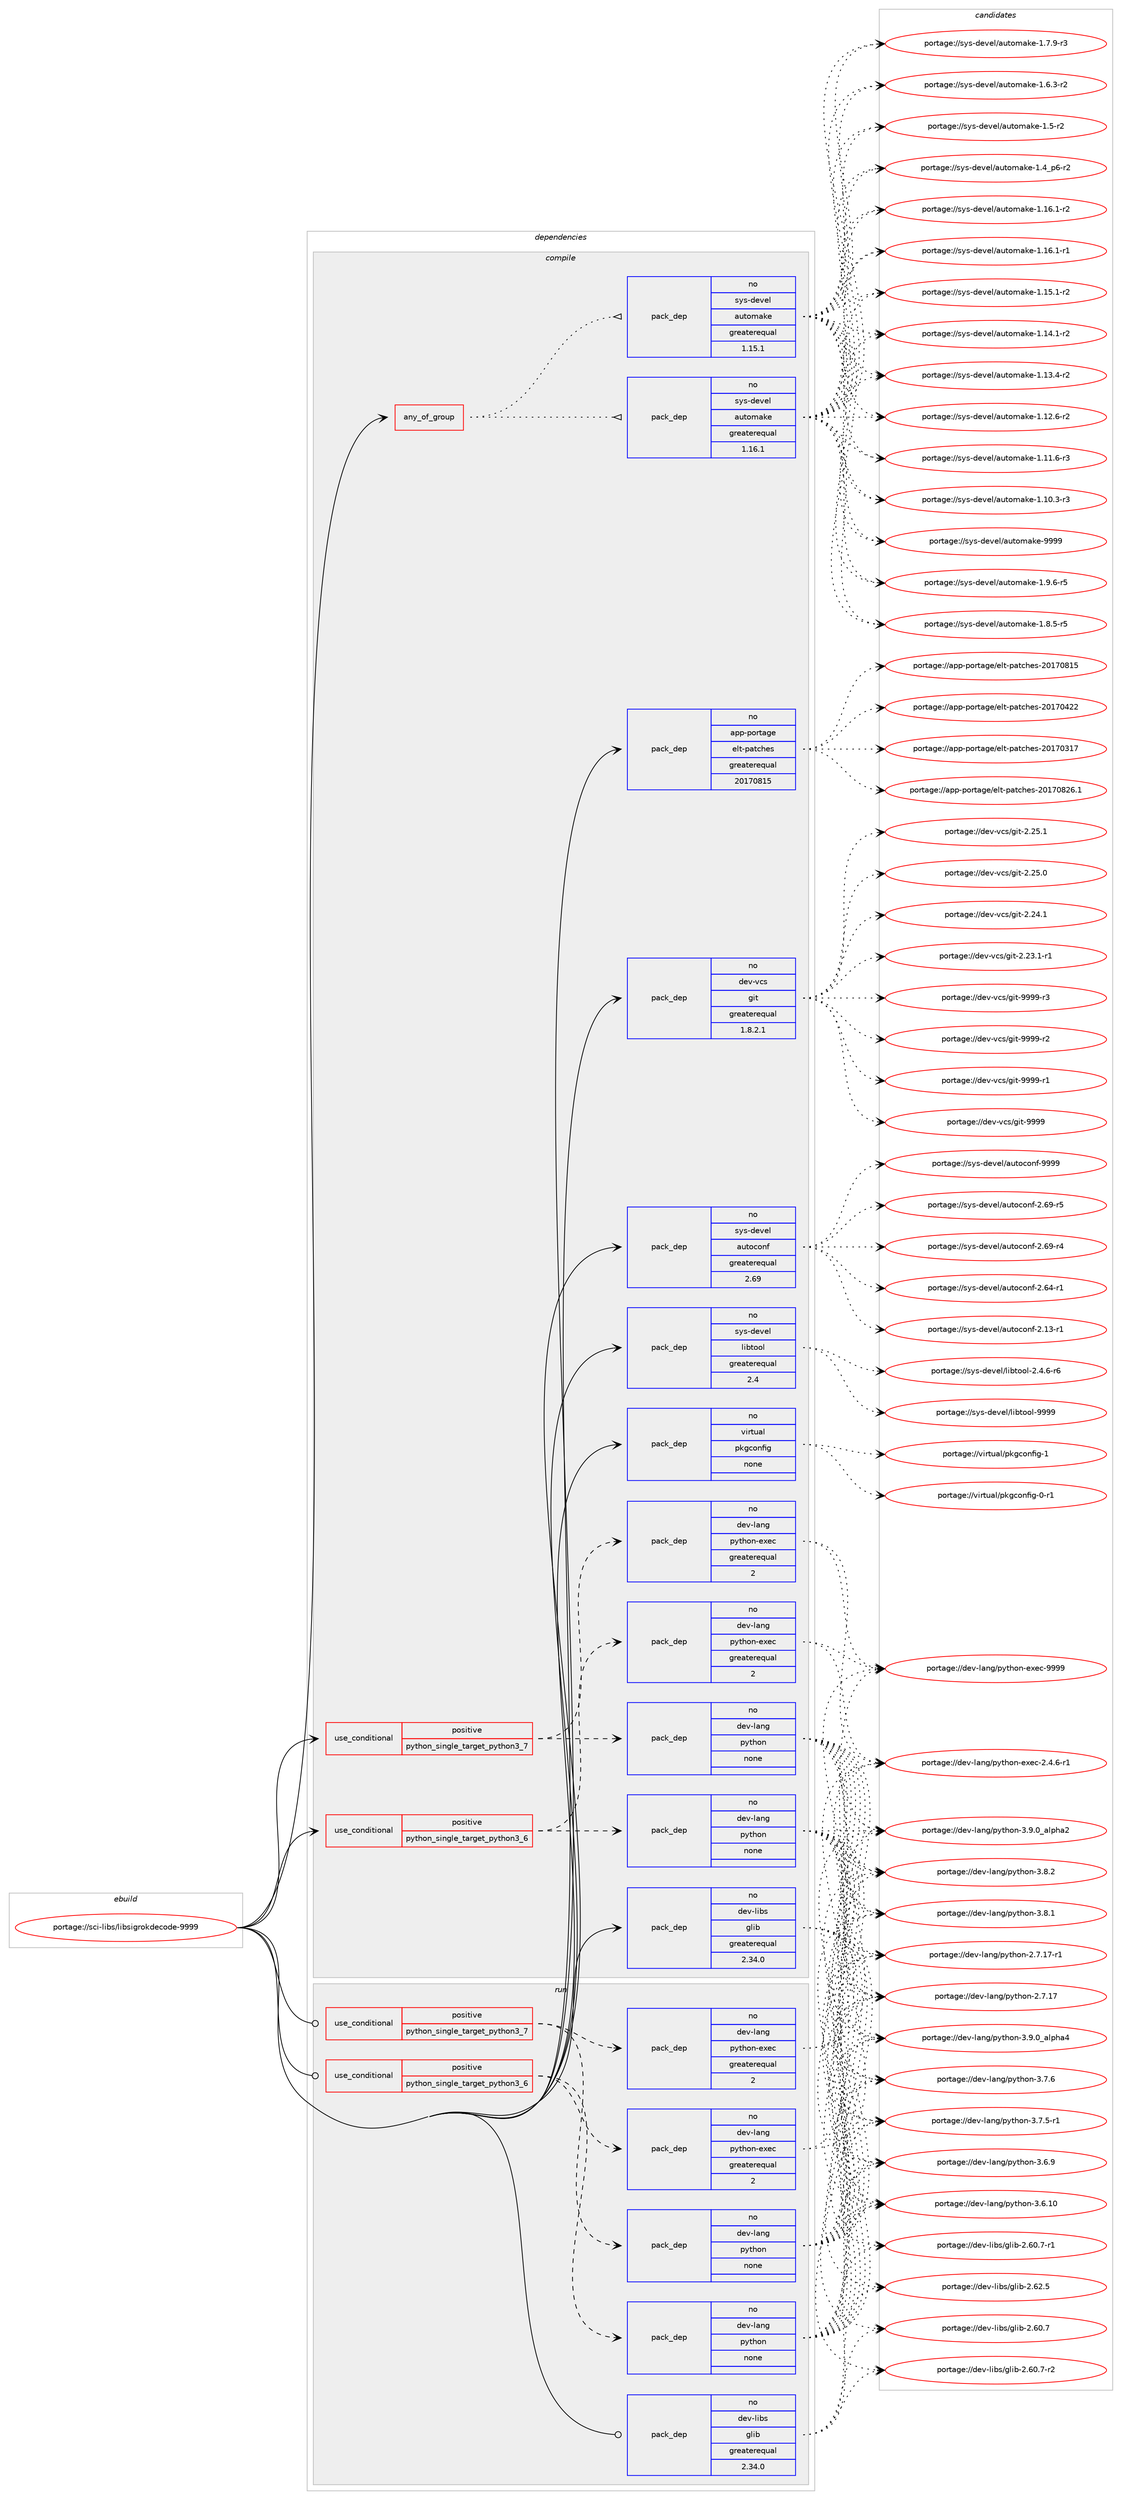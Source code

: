 digraph prolog {

# *************
# Graph options
# *************

newrank=true;
concentrate=true;
compound=true;
graph [rankdir=LR,fontname=Helvetica,fontsize=10,ranksep=1.5];#, ranksep=2.5, nodesep=0.2];
edge  [arrowhead=vee];
node  [fontname=Helvetica,fontsize=10];

# **********
# The ebuild
# **********

subgraph cluster_leftcol {
color=gray;
rank=same;
label=<<i>ebuild</i>>;
id [label="portage://sci-libs/libsigrokdecode-9999", color=red, width=4, href="../sci-libs/libsigrokdecode-9999.svg"];
}

# ****************
# The dependencies
# ****************

subgraph cluster_midcol {
color=gray;
label=<<i>dependencies</i>>;
subgraph cluster_compile {
fillcolor="#eeeeee";
style=filled;
label=<<i>compile</i>>;
subgraph any1006 {
dependency48562 [label=<<TABLE BORDER="0" CELLBORDER="1" CELLSPACING="0" CELLPADDING="4"><TR><TD CELLPADDING="10">any_of_group</TD></TR></TABLE>>, shape=none, color=red];subgraph pack37491 {
dependency48563 [label=<<TABLE BORDER="0" CELLBORDER="1" CELLSPACING="0" CELLPADDING="4" WIDTH="220"><TR><TD ROWSPAN="6" CELLPADDING="30">pack_dep</TD></TR><TR><TD WIDTH="110">no</TD></TR><TR><TD>sys-devel</TD></TR><TR><TD>automake</TD></TR><TR><TD>greaterequal</TD></TR><TR><TD>1.16.1</TD></TR></TABLE>>, shape=none, color=blue];
}
dependency48562:e -> dependency48563:w [weight=20,style="dotted",arrowhead="oinv"];
subgraph pack37492 {
dependency48564 [label=<<TABLE BORDER="0" CELLBORDER="1" CELLSPACING="0" CELLPADDING="4" WIDTH="220"><TR><TD ROWSPAN="6" CELLPADDING="30">pack_dep</TD></TR><TR><TD WIDTH="110">no</TD></TR><TR><TD>sys-devel</TD></TR><TR><TD>automake</TD></TR><TR><TD>greaterequal</TD></TR><TR><TD>1.15.1</TD></TR></TABLE>>, shape=none, color=blue];
}
dependency48562:e -> dependency48564:w [weight=20,style="dotted",arrowhead="oinv"];
}
id:e -> dependency48562:w [weight=20,style="solid",arrowhead="vee"];
subgraph cond10017 {
dependency48565 [label=<<TABLE BORDER="0" CELLBORDER="1" CELLSPACING="0" CELLPADDING="4"><TR><TD ROWSPAN="3" CELLPADDING="10">use_conditional</TD></TR><TR><TD>positive</TD></TR><TR><TD>python_single_target_python3_6</TD></TR></TABLE>>, shape=none, color=red];
subgraph pack37493 {
dependency48566 [label=<<TABLE BORDER="0" CELLBORDER="1" CELLSPACING="0" CELLPADDING="4" WIDTH="220"><TR><TD ROWSPAN="6" CELLPADDING="30">pack_dep</TD></TR><TR><TD WIDTH="110">no</TD></TR><TR><TD>dev-lang</TD></TR><TR><TD>python</TD></TR><TR><TD>none</TD></TR><TR><TD></TD></TR></TABLE>>, shape=none, color=blue];
}
dependency48565:e -> dependency48566:w [weight=20,style="dashed",arrowhead="vee"];
subgraph pack37494 {
dependency48567 [label=<<TABLE BORDER="0" CELLBORDER="1" CELLSPACING="0" CELLPADDING="4" WIDTH="220"><TR><TD ROWSPAN="6" CELLPADDING="30">pack_dep</TD></TR><TR><TD WIDTH="110">no</TD></TR><TR><TD>dev-lang</TD></TR><TR><TD>python-exec</TD></TR><TR><TD>greaterequal</TD></TR><TR><TD>2</TD></TR></TABLE>>, shape=none, color=blue];
}
dependency48565:e -> dependency48567:w [weight=20,style="dashed",arrowhead="vee"];
}
id:e -> dependency48565:w [weight=20,style="solid",arrowhead="vee"];
subgraph cond10018 {
dependency48568 [label=<<TABLE BORDER="0" CELLBORDER="1" CELLSPACING="0" CELLPADDING="4"><TR><TD ROWSPAN="3" CELLPADDING="10">use_conditional</TD></TR><TR><TD>positive</TD></TR><TR><TD>python_single_target_python3_7</TD></TR></TABLE>>, shape=none, color=red];
subgraph pack37495 {
dependency48569 [label=<<TABLE BORDER="0" CELLBORDER="1" CELLSPACING="0" CELLPADDING="4" WIDTH="220"><TR><TD ROWSPAN="6" CELLPADDING="30">pack_dep</TD></TR><TR><TD WIDTH="110">no</TD></TR><TR><TD>dev-lang</TD></TR><TR><TD>python</TD></TR><TR><TD>none</TD></TR><TR><TD></TD></TR></TABLE>>, shape=none, color=blue];
}
dependency48568:e -> dependency48569:w [weight=20,style="dashed",arrowhead="vee"];
subgraph pack37496 {
dependency48570 [label=<<TABLE BORDER="0" CELLBORDER="1" CELLSPACING="0" CELLPADDING="4" WIDTH="220"><TR><TD ROWSPAN="6" CELLPADDING="30">pack_dep</TD></TR><TR><TD WIDTH="110">no</TD></TR><TR><TD>dev-lang</TD></TR><TR><TD>python-exec</TD></TR><TR><TD>greaterequal</TD></TR><TR><TD>2</TD></TR></TABLE>>, shape=none, color=blue];
}
dependency48568:e -> dependency48570:w [weight=20,style="dashed",arrowhead="vee"];
}
id:e -> dependency48568:w [weight=20,style="solid",arrowhead="vee"];
subgraph pack37497 {
dependency48571 [label=<<TABLE BORDER="0" CELLBORDER="1" CELLSPACING="0" CELLPADDING="4" WIDTH="220"><TR><TD ROWSPAN="6" CELLPADDING="30">pack_dep</TD></TR><TR><TD WIDTH="110">no</TD></TR><TR><TD>app-portage</TD></TR><TR><TD>elt-patches</TD></TR><TR><TD>greaterequal</TD></TR><TR><TD>20170815</TD></TR></TABLE>>, shape=none, color=blue];
}
id:e -> dependency48571:w [weight=20,style="solid",arrowhead="vee"];
subgraph pack37498 {
dependency48572 [label=<<TABLE BORDER="0" CELLBORDER="1" CELLSPACING="0" CELLPADDING="4" WIDTH="220"><TR><TD ROWSPAN="6" CELLPADDING="30">pack_dep</TD></TR><TR><TD WIDTH="110">no</TD></TR><TR><TD>dev-libs</TD></TR><TR><TD>glib</TD></TR><TR><TD>greaterequal</TD></TR><TR><TD>2.34.0</TD></TR></TABLE>>, shape=none, color=blue];
}
id:e -> dependency48572:w [weight=20,style="solid",arrowhead="vee"];
subgraph pack37499 {
dependency48573 [label=<<TABLE BORDER="0" CELLBORDER="1" CELLSPACING="0" CELLPADDING="4" WIDTH="220"><TR><TD ROWSPAN="6" CELLPADDING="30">pack_dep</TD></TR><TR><TD WIDTH="110">no</TD></TR><TR><TD>dev-vcs</TD></TR><TR><TD>git</TD></TR><TR><TD>greaterequal</TD></TR><TR><TD>1.8.2.1</TD></TR></TABLE>>, shape=none, color=blue];
}
id:e -> dependency48573:w [weight=20,style="solid",arrowhead="vee"];
subgraph pack37500 {
dependency48574 [label=<<TABLE BORDER="0" CELLBORDER="1" CELLSPACING="0" CELLPADDING="4" WIDTH="220"><TR><TD ROWSPAN="6" CELLPADDING="30">pack_dep</TD></TR><TR><TD WIDTH="110">no</TD></TR><TR><TD>sys-devel</TD></TR><TR><TD>autoconf</TD></TR><TR><TD>greaterequal</TD></TR><TR><TD>2.69</TD></TR></TABLE>>, shape=none, color=blue];
}
id:e -> dependency48574:w [weight=20,style="solid",arrowhead="vee"];
subgraph pack37501 {
dependency48575 [label=<<TABLE BORDER="0" CELLBORDER="1" CELLSPACING="0" CELLPADDING="4" WIDTH="220"><TR><TD ROWSPAN="6" CELLPADDING="30">pack_dep</TD></TR><TR><TD WIDTH="110">no</TD></TR><TR><TD>sys-devel</TD></TR><TR><TD>libtool</TD></TR><TR><TD>greaterequal</TD></TR><TR><TD>2.4</TD></TR></TABLE>>, shape=none, color=blue];
}
id:e -> dependency48575:w [weight=20,style="solid",arrowhead="vee"];
subgraph pack37502 {
dependency48576 [label=<<TABLE BORDER="0" CELLBORDER="1" CELLSPACING="0" CELLPADDING="4" WIDTH="220"><TR><TD ROWSPAN="6" CELLPADDING="30">pack_dep</TD></TR><TR><TD WIDTH="110">no</TD></TR><TR><TD>virtual</TD></TR><TR><TD>pkgconfig</TD></TR><TR><TD>none</TD></TR><TR><TD></TD></TR></TABLE>>, shape=none, color=blue];
}
id:e -> dependency48576:w [weight=20,style="solid",arrowhead="vee"];
}
subgraph cluster_compileandrun {
fillcolor="#eeeeee";
style=filled;
label=<<i>compile and run</i>>;
}
subgraph cluster_run {
fillcolor="#eeeeee";
style=filled;
label=<<i>run</i>>;
subgraph cond10019 {
dependency48577 [label=<<TABLE BORDER="0" CELLBORDER="1" CELLSPACING="0" CELLPADDING="4"><TR><TD ROWSPAN="3" CELLPADDING="10">use_conditional</TD></TR><TR><TD>positive</TD></TR><TR><TD>python_single_target_python3_6</TD></TR></TABLE>>, shape=none, color=red];
subgraph pack37503 {
dependency48578 [label=<<TABLE BORDER="0" CELLBORDER="1" CELLSPACING="0" CELLPADDING="4" WIDTH="220"><TR><TD ROWSPAN="6" CELLPADDING="30">pack_dep</TD></TR><TR><TD WIDTH="110">no</TD></TR><TR><TD>dev-lang</TD></TR><TR><TD>python</TD></TR><TR><TD>none</TD></TR><TR><TD></TD></TR></TABLE>>, shape=none, color=blue];
}
dependency48577:e -> dependency48578:w [weight=20,style="dashed",arrowhead="vee"];
subgraph pack37504 {
dependency48579 [label=<<TABLE BORDER="0" CELLBORDER="1" CELLSPACING="0" CELLPADDING="4" WIDTH="220"><TR><TD ROWSPAN="6" CELLPADDING="30">pack_dep</TD></TR><TR><TD WIDTH="110">no</TD></TR><TR><TD>dev-lang</TD></TR><TR><TD>python-exec</TD></TR><TR><TD>greaterequal</TD></TR><TR><TD>2</TD></TR></TABLE>>, shape=none, color=blue];
}
dependency48577:e -> dependency48579:w [weight=20,style="dashed",arrowhead="vee"];
}
id:e -> dependency48577:w [weight=20,style="solid",arrowhead="odot"];
subgraph cond10020 {
dependency48580 [label=<<TABLE BORDER="0" CELLBORDER="1" CELLSPACING="0" CELLPADDING="4"><TR><TD ROWSPAN="3" CELLPADDING="10">use_conditional</TD></TR><TR><TD>positive</TD></TR><TR><TD>python_single_target_python3_7</TD></TR></TABLE>>, shape=none, color=red];
subgraph pack37505 {
dependency48581 [label=<<TABLE BORDER="0" CELLBORDER="1" CELLSPACING="0" CELLPADDING="4" WIDTH="220"><TR><TD ROWSPAN="6" CELLPADDING="30">pack_dep</TD></TR><TR><TD WIDTH="110">no</TD></TR><TR><TD>dev-lang</TD></TR><TR><TD>python</TD></TR><TR><TD>none</TD></TR><TR><TD></TD></TR></TABLE>>, shape=none, color=blue];
}
dependency48580:e -> dependency48581:w [weight=20,style="dashed",arrowhead="vee"];
subgraph pack37506 {
dependency48582 [label=<<TABLE BORDER="0" CELLBORDER="1" CELLSPACING="0" CELLPADDING="4" WIDTH="220"><TR><TD ROWSPAN="6" CELLPADDING="30">pack_dep</TD></TR><TR><TD WIDTH="110">no</TD></TR><TR><TD>dev-lang</TD></TR><TR><TD>python-exec</TD></TR><TR><TD>greaterequal</TD></TR><TR><TD>2</TD></TR></TABLE>>, shape=none, color=blue];
}
dependency48580:e -> dependency48582:w [weight=20,style="dashed",arrowhead="vee"];
}
id:e -> dependency48580:w [weight=20,style="solid",arrowhead="odot"];
subgraph pack37507 {
dependency48583 [label=<<TABLE BORDER="0" CELLBORDER="1" CELLSPACING="0" CELLPADDING="4" WIDTH="220"><TR><TD ROWSPAN="6" CELLPADDING="30">pack_dep</TD></TR><TR><TD WIDTH="110">no</TD></TR><TR><TD>dev-libs</TD></TR><TR><TD>glib</TD></TR><TR><TD>greaterequal</TD></TR><TR><TD>2.34.0</TD></TR></TABLE>>, shape=none, color=blue];
}
id:e -> dependency48583:w [weight=20,style="solid",arrowhead="odot"];
}
}

# **************
# The candidates
# **************

subgraph cluster_choices {
rank=same;
color=gray;
label=<<i>candidates</i>>;

subgraph choice37491 {
color=black;
nodesep=1;
choice115121115451001011181011084797117116111109971071014557575757 [label="portage://sys-devel/automake-9999", color=red, width=4,href="../sys-devel/automake-9999.svg"];
choice115121115451001011181011084797117116111109971071014549465746544511453 [label="portage://sys-devel/automake-1.9.6-r5", color=red, width=4,href="../sys-devel/automake-1.9.6-r5.svg"];
choice115121115451001011181011084797117116111109971071014549465646534511453 [label="portage://sys-devel/automake-1.8.5-r5", color=red, width=4,href="../sys-devel/automake-1.8.5-r5.svg"];
choice115121115451001011181011084797117116111109971071014549465546574511451 [label="portage://sys-devel/automake-1.7.9-r3", color=red, width=4,href="../sys-devel/automake-1.7.9-r3.svg"];
choice115121115451001011181011084797117116111109971071014549465446514511450 [label="portage://sys-devel/automake-1.6.3-r2", color=red, width=4,href="../sys-devel/automake-1.6.3-r2.svg"];
choice11512111545100101118101108479711711611110997107101454946534511450 [label="portage://sys-devel/automake-1.5-r2", color=red, width=4,href="../sys-devel/automake-1.5-r2.svg"];
choice115121115451001011181011084797117116111109971071014549465295112544511450 [label="portage://sys-devel/automake-1.4_p6-r2", color=red, width=4,href="../sys-devel/automake-1.4_p6-r2.svg"];
choice11512111545100101118101108479711711611110997107101454946495446494511450 [label="portage://sys-devel/automake-1.16.1-r2", color=red, width=4,href="../sys-devel/automake-1.16.1-r2.svg"];
choice11512111545100101118101108479711711611110997107101454946495446494511449 [label="portage://sys-devel/automake-1.16.1-r1", color=red, width=4,href="../sys-devel/automake-1.16.1-r1.svg"];
choice11512111545100101118101108479711711611110997107101454946495346494511450 [label="portage://sys-devel/automake-1.15.1-r2", color=red, width=4,href="../sys-devel/automake-1.15.1-r2.svg"];
choice11512111545100101118101108479711711611110997107101454946495246494511450 [label="portage://sys-devel/automake-1.14.1-r2", color=red, width=4,href="../sys-devel/automake-1.14.1-r2.svg"];
choice11512111545100101118101108479711711611110997107101454946495146524511450 [label="portage://sys-devel/automake-1.13.4-r2", color=red, width=4,href="../sys-devel/automake-1.13.4-r2.svg"];
choice11512111545100101118101108479711711611110997107101454946495046544511450 [label="portage://sys-devel/automake-1.12.6-r2", color=red, width=4,href="../sys-devel/automake-1.12.6-r2.svg"];
choice11512111545100101118101108479711711611110997107101454946494946544511451 [label="portage://sys-devel/automake-1.11.6-r3", color=red, width=4,href="../sys-devel/automake-1.11.6-r3.svg"];
choice11512111545100101118101108479711711611110997107101454946494846514511451 [label="portage://sys-devel/automake-1.10.3-r3", color=red, width=4,href="../sys-devel/automake-1.10.3-r3.svg"];
dependency48563:e -> choice115121115451001011181011084797117116111109971071014557575757:w [style=dotted,weight="100"];
dependency48563:e -> choice115121115451001011181011084797117116111109971071014549465746544511453:w [style=dotted,weight="100"];
dependency48563:e -> choice115121115451001011181011084797117116111109971071014549465646534511453:w [style=dotted,weight="100"];
dependency48563:e -> choice115121115451001011181011084797117116111109971071014549465546574511451:w [style=dotted,weight="100"];
dependency48563:e -> choice115121115451001011181011084797117116111109971071014549465446514511450:w [style=dotted,weight="100"];
dependency48563:e -> choice11512111545100101118101108479711711611110997107101454946534511450:w [style=dotted,weight="100"];
dependency48563:e -> choice115121115451001011181011084797117116111109971071014549465295112544511450:w [style=dotted,weight="100"];
dependency48563:e -> choice11512111545100101118101108479711711611110997107101454946495446494511450:w [style=dotted,weight="100"];
dependency48563:e -> choice11512111545100101118101108479711711611110997107101454946495446494511449:w [style=dotted,weight="100"];
dependency48563:e -> choice11512111545100101118101108479711711611110997107101454946495346494511450:w [style=dotted,weight="100"];
dependency48563:e -> choice11512111545100101118101108479711711611110997107101454946495246494511450:w [style=dotted,weight="100"];
dependency48563:e -> choice11512111545100101118101108479711711611110997107101454946495146524511450:w [style=dotted,weight="100"];
dependency48563:e -> choice11512111545100101118101108479711711611110997107101454946495046544511450:w [style=dotted,weight="100"];
dependency48563:e -> choice11512111545100101118101108479711711611110997107101454946494946544511451:w [style=dotted,weight="100"];
dependency48563:e -> choice11512111545100101118101108479711711611110997107101454946494846514511451:w [style=dotted,weight="100"];
}
subgraph choice37492 {
color=black;
nodesep=1;
choice115121115451001011181011084797117116111109971071014557575757 [label="portage://sys-devel/automake-9999", color=red, width=4,href="../sys-devel/automake-9999.svg"];
choice115121115451001011181011084797117116111109971071014549465746544511453 [label="portage://sys-devel/automake-1.9.6-r5", color=red, width=4,href="../sys-devel/automake-1.9.6-r5.svg"];
choice115121115451001011181011084797117116111109971071014549465646534511453 [label="portage://sys-devel/automake-1.8.5-r5", color=red, width=4,href="../sys-devel/automake-1.8.5-r5.svg"];
choice115121115451001011181011084797117116111109971071014549465546574511451 [label="portage://sys-devel/automake-1.7.9-r3", color=red, width=4,href="../sys-devel/automake-1.7.9-r3.svg"];
choice115121115451001011181011084797117116111109971071014549465446514511450 [label="portage://sys-devel/automake-1.6.3-r2", color=red, width=4,href="../sys-devel/automake-1.6.3-r2.svg"];
choice11512111545100101118101108479711711611110997107101454946534511450 [label="portage://sys-devel/automake-1.5-r2", color=red, width=4,href="../sys-devel/automake-1.5-r2.svg"];
choice115121115451001011181011084797117116111109971071014549465295112544511450 [label="portage://sys-devel/automake-1.4_p6-r2", color=red, width=4,href="../sys-devel/automake-1.4_p6-r2.svg"];
choice11512111545100101118101108479711711611110997107101454946495446494511450 [label="portage://sys-devel/automake-1.16.1-r2", color=red, width=4,href="../sys-devel/automake-1.16.1-r2.svg"];
choice11512111545100101118101108479711711611110997107101454946495446494511449 [label="portage://sys-devel/automake-1.16.1-r1", color=red, width=4,href="../sys-devel/automake-1.16.1-r1.svg"];
choice11512111545100101118101108479711711611110997107101454946495346494511450 [label="portage://sys-devel/automake-1.15.1-r2", color=red, width=4,href="../sys-devel/automake-1.15.1-r2.svg"];
choice11512111545100101118101108479711711611110997107101454946495246494511450 [label="portage://sys-devel/automake-1.14.1-r2", color=red, width=4,href="../sys-devel/automake-1.14.1-r2.svg"];
choice11512111545100101118101108479711711611110997107101454946495146524511450 [label="portage://sys-devel/automake-1.13.4-r2", color=red, width=4,href="../sys-devel/automake-1.13.4-r2.svg"];
choice11512111545100101118101108479711711611110997107101454946495046544511450 [label="portage://sys-devel/automake-1.12.6-r2", color=red, width=4,href="../sys-devel/automake-1.12.6-r2.svg"];
choice11512111545100101118101108479711711611110997107101454946494946544511451 [label="portage://sys-devel/automake-1.11.6-r3", color=red, width=4,href="../sys-devel/automake-1.11.6-r3.svg"];
choice11512111545100101118101108479711711611110997107101454946494846514511451 [label="portage://sys-devel/automake-1.10.3-r3", color=red, width=4,href="../sys-devel/automake-1.10.3-r3.svg"];
dependency48564:e -> choice115121115451001011181011084797117116111109971071014557575757:w [style=dotted,weight="100"];
dependency48564:e -> choice115121115451001011181011084797117116111109971071014549465746544511453:w [style=dotted,weight="100"];
dependency48564:e -> choice115121115451001011181011084797117116111109971071014549465646534511453:w [style=dotted,weight="100"];
dependency48564:e -> choice115121115451001011181011084797117116111109971071014549465546574511451:w [style=dotted,weight="100"];
dependency48564:e -> choice115121115451001011181011084797117116111109971071014549465446514511450:w [style=dotted,weight="100"];
dependency48564:e -> choice11512111545100101118101108479711711611110997107101454946534511450:w [style=dotted,weight="100"];
dependency48564:e -> choice115121115451001011181011084797117116111109971071014549465295112544511450:w [style=dotted,weight="100"];
dependency48564:e -> choice11512111545100101118101108479711711611110997107101454946495446494511450:w [style=dotted,weight="100"];
dependency48564:e -> choice11512111545100101118101108479711711611110997107101454946495446494511449:w [style=dotted,weight="100"];
dependency48564:e -> choice11512111545100101118101108479711711611110997107101454946495346494511450:w [style=dotted,weight="100"];
dependency48564:e -> choice11512111545100101118101108479711711611110997107101454946495246494511450:w [style=dotted,weight="100"];
dependency48564:e -> choice11512111545100101118101108479711711611110997107101454946495146524511450:w [style=dotted,weight="100"];
dependency48564:e -> choice11512111545100101118101108479711711611110997107101454946495046544511450:w [style=dotted,weight="100"];
dependency48564:e -> choice11512111545100101118101108479711711611110997107101454946494946544511451:w [style=dotted,weight="100"];
dependency48564:e -> choice11512111545100101118101108479711711611110997107101454946494846514511451:w [style=dotted,weight="100"];
}
subgraph choice37493 {
color=black;
nodesep=1;
choice10010111845108971101034711212111610411111045514657464895971081121049752 [label="portage://dev-lang/python-3.9.0_alpha4", color=red, width=4,href="../dev-lang/python-3.9.0_alpha4.svg"];
choice10010111845108971101034711212111610411111045514657464895971081121049750 [label="portage://dev-lang/python-3.9.0_alpha2", color=red, width=4,href="../dev-lang/python-3.9.0_alpha2.svg"];
choice100101118451089711010347112121116104111110455146564650 [label="portage://dev-lang/python-3.8.2", color=red, width=4,href="../dev-lang/python-3.8.2.svg"];
choice100101118451089711010347112121116104111110455146564649 [label="portage://dev-lang/python-3.8.1", color=red, width=4,href="../dev-lang/python-3.8.1.svg"];
choice100101118451089711010347112121116104111110455146554654 [label="portage://dev-lang/python-3.7.6", color=red, width=4,href="../dev-lang/python-3.7.6.svg"];
choice1001011184510897110103471121211161041111104551465546534511449 [label="portage://dev-lang/python-3.7.5-r1", color=red, width=4,href="../dev-lang/python-3.7.5-r1.svg"];
choice100101118451089711010347112121116104111110455146544657 [label="portage://dev-lang/python-3.6.9", color=red, width=4,href="../dev-lang/python-3.6.9.svg"];
choice10010111845108971101034711212111610411111045514654464948 [label="portage://dev-lang/python-3.6.10", color=red, width=4,href="../dev-lang/python-3.6.10.svg"];
choice100101118451089711010347112121116104111110455046554649554511449 [label="portage://dev-lang/python-2.7.17-r1", color=red, width=4,href="../dev-lang/python-2.7.17-r1.svg"];
choice10010111845108971101034711212111610411111045504655464955 [label="portage://dev-lang/python-2.7.17", color=red, width=4,href="../dev-lang/python-2.7.17.svg"];
dependency48566:e -> choice10010111845108971101034711212111610411111045514657464895971081121049752:w [style=dotted,weight="100"];
dependency48566:e -> choice10010111845108971101034711212111610411111045514657464895971081121049750:w [style=dotted,weight="100"];
dependency48566:e -> choice100101118451089711010347112121116104111110455146564650:w [style=dotted,weight="100"];
dependency48566:e -> choice100101118451089711010347112121116104111110455146564649:w [style=dotted,weight="100"];
dependency48566:e -> choice100101118451089711010347112121116104111110455146554654:w [style=dotted,weight="100"];
dependency48566:e -> choice1001011184510897110103471121211161041111104551465546534511449:w [style=dotted,weight="100"];
dependency48566:e -> choice100101118451089711010347112121116104111110455146544657:w [style=dotted,weight="100"];
dependency48566:e -> choice10010111845108971101034711212111610411111045514654464948:w [style=dotted,weight="100"];
dependency48566:e -> choice100101118451089711010347112121116104111110455046554649554511449:w [style=dotted,weight="100"];
dependency48566:e -> choice10010111845108971101034711212111610411111045504655464955:w [style=dotted,weight="100"];
}
subgraph choice37494 {
color=black;
nodesep=1;
choice10010111845108971101034711212111610411111045101120101994557575757 [label="portage://dev-lang/python-exec-9999", color=red, width=4,href="../dev-lang/python-exec-9999.svg"];
choice10010111845108971101034711212111610411111045101120101994550465246544511449 [label="portage://dev-lang/python-exec-2.4.6-r1", color=red, width=4,href="../dev-lang/python-exec-2.4.6-r1.svg"];
dependency48567:e -> choice10010111845108971101034711212111610411111045101120101994557575757:w [style=dotted,weight="100"];
dependency48567:e -> choice10010111845108971101034711212111610411111045101120101994550465246544511449:w [style=dotted,weight="100"];
}
subgraph choice37495 {
color=black;
nodesep=1;
choice10010111845108971101034711212111610411111045514657464895971081121049752 [label="portage://dev-lang/python-3.9.0_alpha4", color=red, width=4,href="../dev-lang/python-3.9.0_alpha4.svg"];
choice10010111845108971101034711212111610411111045514657464895971081121049750 [label="portage://dev-lang/python-3.9.0_alpha2", color=red, width=4,href="../dev-lang/python-3.9.0_alpha2.svg"];
choice100101118451089711010347112121116104111110455146564650 [label="portage://dev-lang/python-3.8.2", color=red, width=4,href="../dev-lang/python-3.8.2.svg"];
choice100101118451089711010347112121116104111110455146564649 [label="portage://dev-lang/python-3.8.1", color=red, width=4,href="../dev-lang/python-3.8.1.svg"];
choice100101118451089711010347112121116104111110455146554654 [label="portage://dev-lang/python-3.7.6", color=red, width=4,href="../dev-lang/python-3.7.6.svg"];
choice1001011184510897110103471121211161041111104551465546534511449 [label="portage://dev-lang/python-3.7.5-r1", color=red, width=4,href="../dev-lang/python-3.7.5-r1.svg"];
choice100101118451089711010347112121116104111110455146544657 [label="portage://dev-lang/python-3.6.9", color=red, width=4,href="../dev-lang/python-3.6.9.svg"];
choice10010111845108971101034711212111610411111045514654464948 [label="portage://dev-lang/python-3.6.10", color=red, width=4,href="../dev-lang/python-3.6.10.svg"];
choice100101118451089711010347112121116104111110455046554649554511449 [label="portage://dev-lang/python-2.7.17-r1", color=red, width=4,href="../dev-lang/python-2.7.17-r1.svg"];
choice10010111845108971101034711212111610411111045504655464955 [label="portage://dev-lang/python-2.7.17", color=red, width=4,href="../dev-lang/python-2.7.17.svg"];
dependency48569:e -> choice10010111845108971101034711212111610411111045514657464895971081121049752:w [style=dotted,weight="100"];
dependency48569:e -> choice10010111845108971101034711212111610411111045514657464895971081121049750:w [style=dotted,weight="100"];
dependency48569:e -> choice100101118451089711010347112121116104111110455146564650:w [style=dotted,weight="100"];
dependency48569:e -> choice100101118451089711010347112121116104111110455146564649:w [style=dotted,weight="100"];
dependency48569:e -> choice100101118451089711010347112121116104111110455146554654:w [style=dotted,weight="100"];
dependency48569:e -> choice1001011184510897110103471121211161041111104551465546534511449:w [style=dotted,weight="100"];
dependency48569:e -> choice100101118451089711010347112121116104111110455146544657:w [style=dotted,weight="100"];
dependency48569:e -> choice10010111845108971101034711212111610411111045514654464948:w [style=dotted,weight="100"];
dependency48569:e -> choice100101118451089711010347112121116104111110455046554649554511449:w [style=dotted,weight="100"];
dependency48569:e -> choice10010111845108971101034711212111610411111045504655464955:w [style=dotted,weight="100"];
}
subgraph choice37496 {
color=black;
nodesep=1;
choice10010111845108971101034711212111610411111045101120101994557575757 [label="portage://dev-lang/python-exec-9999", color=red, width=4,href="../dev-lang/python-exec-9999.svg"];
choice10010111845108971101034711212111610411111045101120101994550465246544511449 [label="portage://dev-lang/python-exec-2.4.6-r1", color=red, width=4,href="../dev-lang/python-exec-2.4.6-r1.svg"];
dependency48570:e -> choice10010111845108971101034711212111610411111045101120101994557575757:w [style=dotted,weight="100"];
dependency48570:e -> choice10010111845108971101034711212111610411111045101120101994550465246544511449:w [style=dotted,weight="100"];
}
subgraph choice37497 {
color=black;
nodesep=1;
choice971121124511211111411697103101471011081164511297116991041011154550484955485650544649 [label="portage://app-portage/elt-patches-20170826.1", color=red, width=4,href="../app-portage/elt-patches-20170826.1.svg"];
choice97112112451121111141169710310147101108116451129711699104101115455048495548564953 [label="portage://app-portage/elt-patches-20170815", color=red, width=4,href="../app-portage/elt-patches-20170815.svg"];
choice97112112451121111141169710310147101108116451129711699104101115455048495548525050 [label="portage://app-portage/elt-patches-20170422", color=red, width=4,href="../app-portage/elt-patches-20170422.svg"];
choice97112112451121111141169710310147101108116451129711699104101115455048495548514955 [label="portage://app-portage/elt-patches-20170317", color=red, width=4,href="../app-portage/elt-patches-20170317.svg"];
dependency48571:e -> choice971121124511211111411697103101471011081164511297116991041011154550484955485650544649:w [style=dotted,weight="100"];
dependency48571:e -> choice97112112451121111141169710310147101108116451129711699104101115455048495548564953:w [style=dotted,weight="100"];
dependency48571:e -> choice97112112451121111141169710310147101108116451129711699104101115455048495548525050:w [style=dotted,weight="100"];
dependency48571:e -> choice97112112451121111141169710310147101108116451129711699104101115455048495548514955:w [style=dotted,weight="100"];
}
subgraph choice37498 {
color=black;
nodesep=1;
choice1001011184510810598115471031081059845504654504653 [label="portage://dev-libs/glib-2.62.5", color=red, width=4,href="../dev-libs/glib-2.62.5.svg"];
choice10010111845108105981154710310810598455046544846554511450 [label="portage://dev-libs/glib-2.60.7-r2", color=red, width=4,href="../dev-libs/glib-2.60.7-r2.svg"];
choice10010111845108105981154710310810598455046544846554511449 [label="portage://dev-libs/glib-2.60.7-r1", color=red, width=4,href="../dev-libs/glib-2.60.7-r1.svg"];
choice1001011184510810598115471031081059845504654484655 [label="portage://dev-libs/glib-2.60.7", color=red, width=4,href="../dev-libs/glib-2.60.7.svg"];
dependency48572:e -> choice1001011184510810598115471031081059845504654504653:w [style=dotted,weight="100"];
dependency48572:e -> choice10010111845108105981154710310810598455046544846554511450:w [style=dotted,weight="100"];
dependency48572:e -> choice10010111845108105981154710310810598455046544846554511449:w [style=dotted,weight="100"];
dependency48572:e -> choice1001011184510810598115471031081059845504654484655:w [style=dotted,weight="100"];
}
subgraph choice37499 {
color=black;
nodesep=1;
choice10010111845118991154710310511645575757574511451 [label="portage://dev-vcs/git-9999-r3", color=red, width=4,href="../dev-vcs/git-9999-r3.svg"];
choice10010111845118991154710310511645575757574511450 [label="portage://dev-vcs/git-9999-r2", color=red, width=4,href="../dev-vcs/git-9999-r2.svg"];
choice10010111845118991154710310511645575757574511449 [label="portage://dev-vcs/git-9999-r1", color=red, width=4,href="../dev-vcs/git-9999-r1.svg"];
choice1001011184511899115471031051164557575757 [label="portage://dev-vcs/git-9999", color=red, width=4,href="../dev-vcs/git-9999.svg"];
choice10010111845118991154710310511645504650534649 [label="portage://dev-vcs/git-2.25.1", color=red, width=4,href="../dev-vcs/git-2.25.1.svg"];
choice10010111845118991154710310511645504650534648 [label="portage://dev-vcs/git-2.25.0", color=red, width=4,href="../dev-vcs/git-2.25.0.svg"];
choice10010111845118991154710310511645504650524649 [label="portage://dev-vcs/git-2.24.1", color=red, width=4,href="../dev-vcs/git-2.24.1.svg"];
choice100101118451189911547103105116455046505146494511449 [label="portage://dev-vcs/git-2.23.1-r1", color=red, width=4,href="../dev-vcs/git-2.23.1-r1.svg"];
dependency48573:e -> choice10010111845118991154710310511645575757574511451:w [style=dotted,weight="100"];
dependency48573:e -> choice10010111845118991154710310511645575757574511450:w [style=dotted,weight="100"];
dependency48573:e -> choice10010111845118991154710310511645575757574511449:w [style=dotted,weight="100"];
dependency48573:e -> choice1001011184511899115471031051164557575757:w [style=dotted,weight="100"];
dependency48573:e -> choice10010111845118991154710310511645504650534649:w [style=dotted,weight="100"];
dependency48573:e -> choice10010111845118991154710310511645504650534648:w [style=dotted,weight="100"];
dependency48573:e -> choice10010111845118991154710310511645504650524649:w [style=dotted,weight="100"];
dependency48573:e -> choice100101118451189911547103105116455046505146494511449:w [style=dotted,weight="100"];
}
subgraph choice37500 {
color=black;
nodesep=1;
choice115121115451001011181011084797117116111991111101024557575757 [label="portage://sys-devel/autoconf-9999", color=red, width=4,href="../sys-devel/autoconf-9999.svg"];
choice1151211154510010111810110847971171161119911111010245504654574511453 [label="portage://sys-devel/autoconf-2.69-r5", color=red, width=4,href="../sys-devel/autoconf-2.69-r5.svg"];
choice1151211154510010111810110847971171161119911111010245504654574511452 [label="portage://sys-devel/autoconf-2.69-r4", color=red, width=4,href="../sys-devel/autoconf-2.69-r4.svg"];
choice1151211154510010111810110847971171161119911111010245504654524511449 [label="portage://sys-devel/autoconf-2.64-r1", color=red, width=4,href="../sys-devel/autoconf-2.64-r1.svg"];
choice1151211154510010111810110847971171161119911111010245504649514511449 [label="portage://sys-devel/autoconf-2.13-r1", color=red, width=4,href="../sys-devel/autoconf-2.13-r1.svg"];
dependency48574:e -> choice115121115451001011181011084797117116111991111101024557575757:w [style=dotted,weight="100"];
dependency48574:e -> choice1151211154510010111810110847971171161119911111010245504654574511453:w [style=dotted,weight="100"];
dependency48574:e -> choice1151211154510010111810110847971171161119911111010245504654574511452:w [style=dotted,weight="100"];
dependency48574:e -> choice1151211154510010111810110847971171161119911111010245504654524511449:w [style=dotted,weight="100"];
dependency48574:e -> choice1151211154510010111810110847971171161119911111010245504649514511449:w [style=dotted,weight="100"];
}
subgraph choice37501 {
color=black;
nodesep=1;
choice1151211154510010111810110847108105981161111111084557575757 [label="portage://sys-devel/libtool-9999", color=red, width=4,href="../sys-devel/libtool-9999.svg"];
choice1151211154510010111810110847108105981161111111084550465246544511454 [label="portage://sys-devel/libtool-2.4.6-r6", color=red, width=4,href="../sys-devel/libtool-2.4.6-r6.svg"];
dependency48575:e -> choice1151211154510010111810110847108105981161111111084557575757:w [style=dotted,weight="100"];
dependency48575:e -> choice1151211154510010111810110847108105981161111111084550465246544511454:w [style=dotted,weight="100"];
}
subgraph choice37502 {
color=black;
nodesep=1;
choice1181051141161179710847112107103991111101021051034549 [label="portage://virtual/pkgconfig-1", color=red, width=4,href="../virtual/pkgconfig-1.svg"];
choice11810511411611797108471121071039911111010210510345484511449 [label="portage://virtual/pkgconfig-0-r1", color=red, width=4,href="../virtual/pkgconfig-0-r1.svg"];
dependency48576:e -> choice1181051141161179710847112107103991111101021051034549:w [style=dotted,weight="100"];
dependency48576:e -> choice11810511411611797108471121071039911111010210510345484511449:w [style=dotted,weight="100"];
}
subgraph choice37503 {
color=black;
nodesep=1;
choice10010111845108971101034711212111610411111045514657464895971081121049752 [label="portage://dev-lang/python-3.9.0_alpha4", color=red, width=4,href="../dev-lang/python-3.9.0_alpha4.svg"];
choice10010111845108971101034711212111610411111045514657464895971081121049750 [label="portage://dev-lang/python-3.9.0_alpha2", color=red, width=4,href="../dev-lang/python-3.9.0_alpha2.svg"];
choice100101118451089711010347112121116104111110455146564650 [label="portage://dev-lang/python-3.8.2", color=red, width=4,href="../dev-lang/python-3.8.2.svg"];
choice100101118451089711010347112121116104111110455146564649 [label="portage://dev-lang/python-3.8.1", color=red, width=4,href="../dev-lang/python-3.8.1.svg"];
choice100101118451089711010347112121116104111110455146554654 [label="portage://dev-lang/python-3.7.6", color=red, width=4,href="../dev-lang/python-3.7.6.svg"];
choice1001011184510897110103471121211161041111104551465546534511449 [label="portage://dev-lang/python-3.7.5-r1", color=red, width=4,href="../dev-lang/python-3.7.5-r1.svg"];
choice100101118451089711010347112121116104111110455146544657 [label="portage://dev-lang/python-3.6.9", color=red, width=4,href="../dev-lang/python-3.6.9.svg"];
choice10010111845108971101034711212111610411111045514654464948 [label="portage://dev-lang/python-3.6.10", color=red, width=4,href="../dev-lang/python-3.6.10.svg"];
choice100101118451089711010347112121116104111110455046554649554511449 [label="portage://dev-lang/python-2.7.17-r1", color=red, width=4,href="../dev-lang/python-2.7.17-r1.svg"];
choice10010111845108971101034711212111610411111045504655464955 [label="portage://dev-lang/python-2.7.17", color=red, width=4,href="../dev-lang/python-2.7.17.svg"];
dependency48578:e -> choice10010111845108971101034711212111610411111045514657464895971081121049752:w [style=dotted,weight="100"];
dependency48578:e -> choice10010111845108971101034711212111610411111045514657464895971081121049750:w [style=dotted,weight="100"];
dependency48578:e -> choice100101118451089711010347112121116104111110455146564650:w [style=dotted,weight="100"];
dependency48578:e -> choice100101118451089711010347112121116104111110455146564649:w [style=dotted,weight="100"];
dependency48578:e -> choice100101118451089711010347112121116104111110455146554654:w [style=dotted,weight="100"];
dependency48578:e -> choice1001011184510897110103471121211161041111104551465546534511449:w [style=dotted,weight="100"];
dependency48578:e -> choice100101118451089711010347112121116104111110455146544657:w [style=dotted,weight="100"];
dependency48578:e -> choice10010111845108971101034711212111610411111045514654464948:w [style=dotted,weight="100"];
dependency48578:e -> choice100101118451089711010347112121116104111110455046554649554511449:w [style=dotted,weight="100"];
dependency48578:e -> choice10010111845108971101034711212111610411111045504655464955:w [style=dotted,weight="100"];
}
subgraph choice37504 {
color=black;
nodesep=1;
choice10010111845108971101034711212111610411111045101120101994557575757 [label="portage://dev-lang/python-exec-9999", color=red, width=4,href="../dev-lang/python-exec-9999.svg"];
choice10010111845108971101034711212111610411111045101120101994550465246544511449 [label="portage://dev-lang/python-exec-2.4.6-r1", color=red, width=4,href="../dev-lang/python-exec-2.4.6-r1.svg"];
dependency48579:e -> choice10010111845108971101034711212111610411111045101120101994557575757:w [style=dotted,weight="100"];
dependency48579:e -> choice10010111845108971101034711212111610411111045101120101994550465246544511449:w [style=dotted,weight="100"];
}
subgraph choice37505 {
color=black;
nodesep=1;
choice10010111845108971101034711212111610411111045514657464895971081121049752 [label="portage://dev-lang/python-3.9.0_alpha4", color=red, width=4,href="../dev-lang/python-3.9.0_alpha4.svg"];
choice10010111845108971101034711212111610411111045514657464895971081121049750 [label="portage://dev-lang/python-3.9.0_alpha2", color=red, width=4,href="../dev-lang/python-3.9.0_alpha2.svg"];
choice100101118451089711010347112121116104111110455146564650 [label="portage://dev-lang/python-3.8.2", color=red, width=4,href="../dev-lang/python-3.8.2.svg"];
choice100101118451089711010347112121116104111110455146564649 [label="portage://dev-lang/python-3.8.1", color=red, width=4,href="../dev-lang/python-3.8.1.svg"];
choice100101118451089711010347112121116104111110455146554654 [label="portage://dev-lang/python-3.7.6", color=red, width=4,href="../dev-lang/python-3.7.6.svg"];
choice1001011184510897110103471121211161041111104551465546534511449 [label="portage://dev-lang/python-3.7.5-r1", color=red, width=4,href="../dev-lang/python-3.7.5-r1.svg"];
choice100101118451089711010347112121116104111110455146544657 [label="portage://dev-lang/python-3.6.9", color=red, width=4,href="../dev-lang/python-3.6.9.svg"];
choice10010111845108971101034711212111610411111045514654464948 [label="portage://dev-lang/python-3.6.10", color=red, width=4,href="../dev-lang/python-3.6.10.svg"];
choice100101118451089711010347112121116104111110455046554649554511449 [label="portage://dev-lang/python-2.7.17-r1", color=red, width=4,href="../dev-lang/python-2.7.17-r1.svg"];
choice10010111845108971101034711212111610411111045504655464955 [label="portage://dev-lang/python-2.7.17", color=red, width=4,href="../dev-lang/python-2.7.17.svg"];
dependency48581:e -> choice10010111845108971101034711212111610411111045514657464895971081121049752:w [style=dotted,weight="100"];
dependency48581:e -> choice10010111845108971101034711212111610411111045514657464895971081121049750:w [style=dotted,weight="100"];
dependency48581:e -> choice100101118451089711010347112121116104111110455146564650:w [style=dotted,weight="100"];
dependency48581:e -> choice100101118451089711010347112121116104111110455146564649:w [style=dotted,weight="100"];
dependency48581:e -> choice100101118451089711010347112121116104111110455146554654:w [style=dotted,weight="100"];
dependency48581:e -> choice1001011184510897110103471121211161041111104551465546534511449:w [style=dotted,weight="100"];
dependency48581:e -> choice100101118451089711010347112121116104111110455146544657:w [style=dotted,weight="100"];
dependency48581:e -> choice10010111845108971101034711212111610411111045514654464948:w [style=dotted,weight="100"];
dependency48581:e -> choice100101118451089711010347112121116104111110455046554649554511449:w [style=dotted,weight="100"];
dependency48581:e -> choice10010111845108971101034711212111610411111045504655464955:w [style=dotted,weight="100"];
}
subgraph choice37506 {
color=black;
nodesep=1;
choice10010111845108971101034711212111610411111045101120101994557575757 [label="portage://dev-lang/python-exec-9999", color=red, width=4,href="../dev-lang/python-exec-9999.svg"];
choice10010111845108971101034711212111610411111045101120101994550465246544511449 [label="portage://dev-lang/python-exec-2.4.6-r1", color=red, width=4,href="../dev-lang/python-exec-2.4.6-r1.svg"];
dependency48582:e -> choice10010111845108971101034711212111610411111045101120101994557575757:w [style=dotted,weight="100"];
dependency48582:e -> choice10010111845108971101034711212111610411111045101120101994550465246544511449:w [style=dotted,weight="100"];
}
subgraph choice37507 {
color=black;
nodesep=1;
choice1001011184510810598115471031081059845504654504653 [label="portage://dev-libs/glib-2.62.5", color=red, width=4,href="../dev-libs/glib-2.62.5.svg"];
choice10010111845108105981154710310810598455046544846554511450 [label="portage://dev-libs/glib-2.60.7-r2", color=red, width=4,href="../dev-libs/glib-2.60.7-r2.svg"];
choice10010111845108105981154710310810598455046544846554511449 [label="portage://dev-libs/glib-2.60.7-r1", color=red, width=4,href="../dev-libs/glib-2.60.7-r1.svg"];
choice1001011184510810598115471031081059845504654484655 [label="portage://dev-libs/glib-2.60.7", color=red, width=4,href="../dev-libs/glib-2.60.7.svg"];
dependency48583:e -> choice1001011184510810598115471031081059845504654504653:w [style=dotted,weight="100"];
dependency48583:e -> choice10010111845108105981154710310810598455046544846554511450:w [style=dotted,weight="100"];
dependency48583:e -> choice10010111845108105981154710310810598455046544846554511449:w [style=dotted,weight="100"];
dependency48583:e -> choice1001011184510810598115471031081059845504654484655:w [style=dotted,weight="100"];
}
}

}
